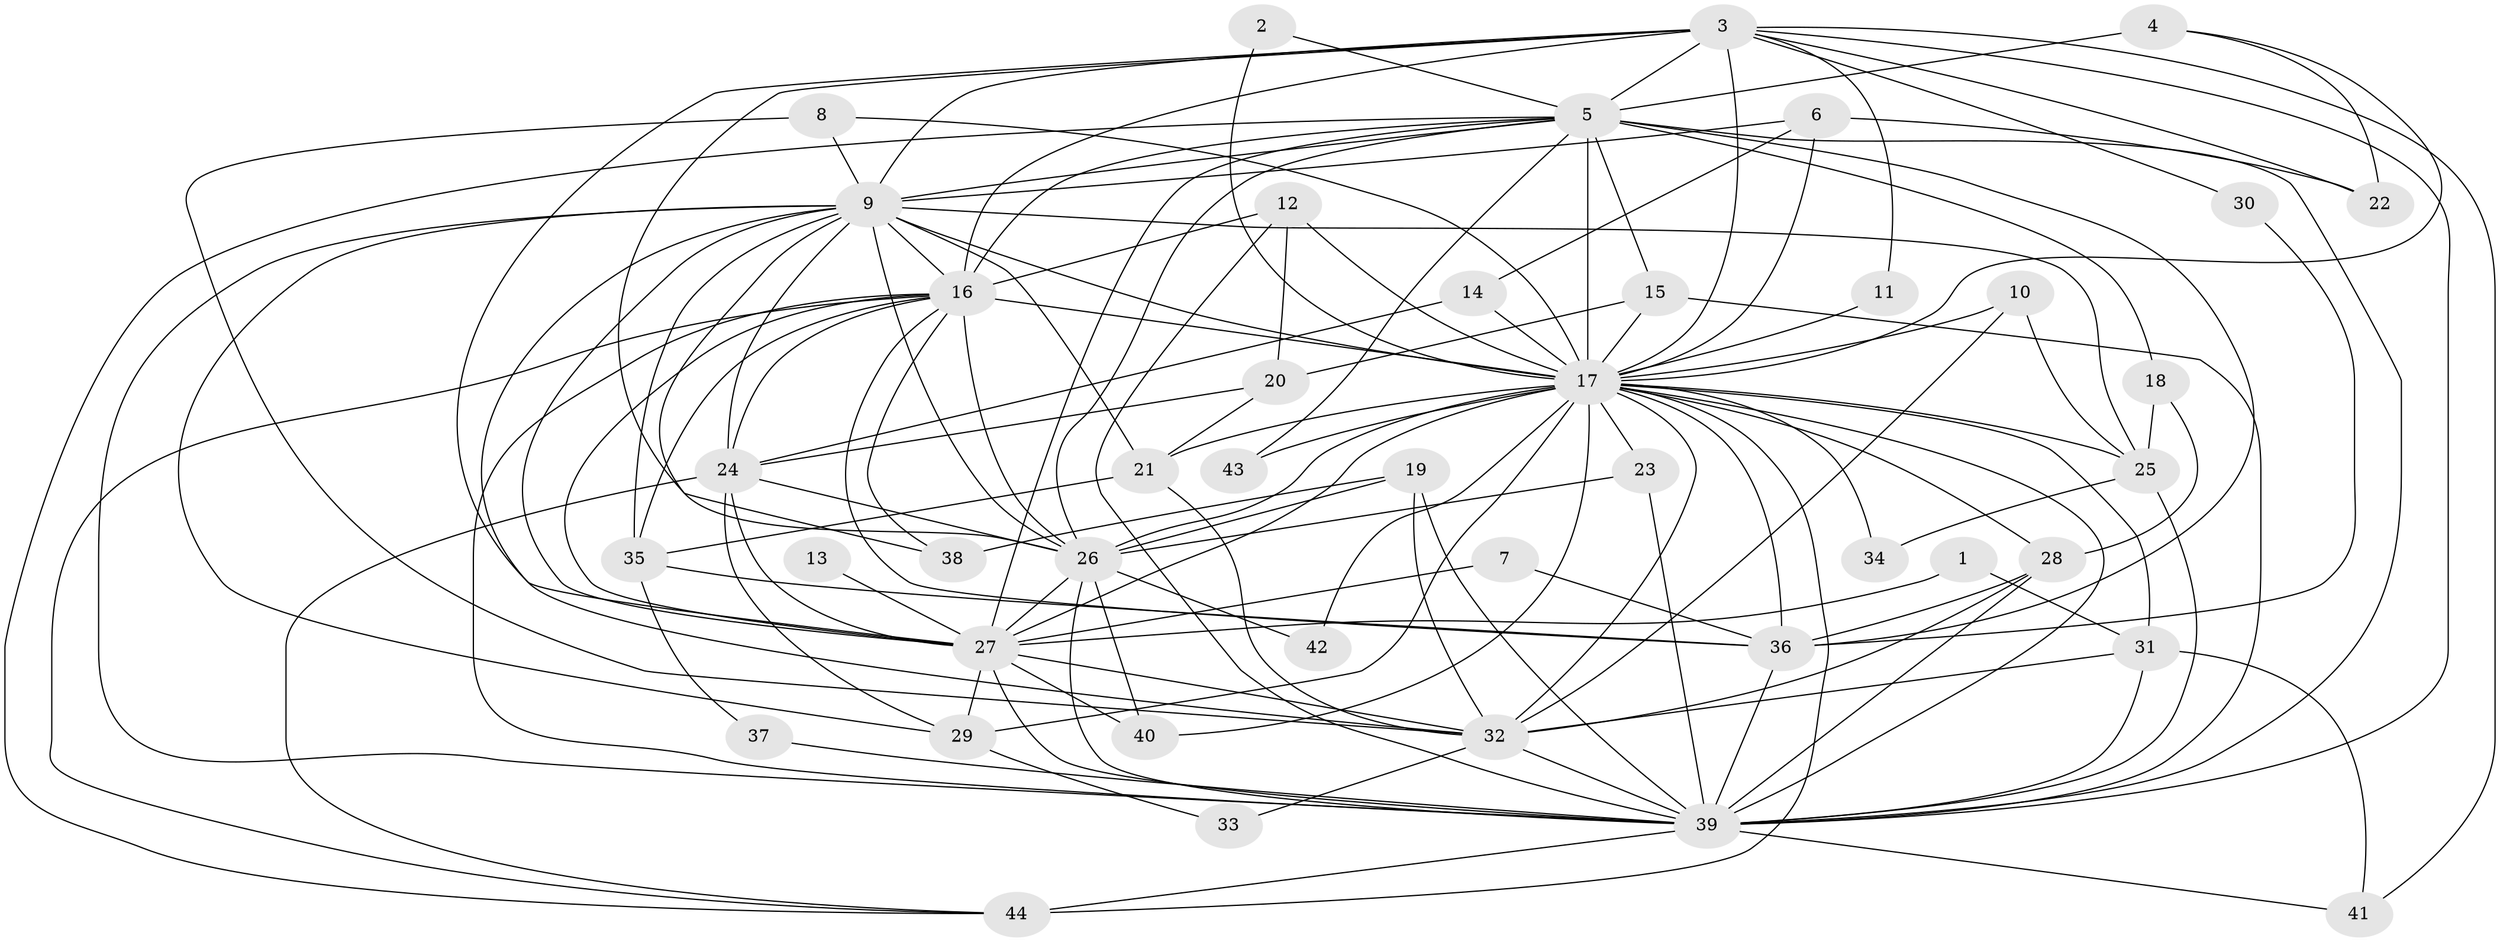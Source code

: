// original degree distribution, {36: 0.009174311926605505, 22: 0.009174311926605505, 16: 0.01834862385321101, 20: 0.009174311926605505, 12: 0.009174311926605505, 17: 0.009174311926605505, 24: 0.009174311926605505, 21: 0.009174311926605505, 19: 0.009174311926605505, 5: 0.07339449541284404, 8: 0.009174311926605505, 13: 0.009174311926605505, 6: 0.009174311926605505, 4: 0.08256880733944955, 2: 0.5596330275229358, 3: 0.1559633027522936, 7: 0.009174311926605505}
// Generated by graph-tools (version 1.1) at 2025/36/03/04/25 23:36:16]
// undirected, 44 vertices, 131 edges
graph export_dot {
  node [color=gray90,style=filled];
  1;
  2;
  3;
  4;
  5;
  6;
  7;
  8;
  9;
  10;
  11;
  12;
  13;
  14;
  15;
  16;
  17;
  18;
  19;
  20;
  21;
  22;
  23;
  24;
  25;
  26;
  27;
  28;
  29;
  30;
  31;
  32;
  33;
  34;
  35;
  36;
  37;
  38;
  39;
  40;
  41;
  42;
  43;
  44;
  1 -- 27 [weight=1.0];
  1 -- 31 [weight=1.0];
  2 -- 5 [weight=1.0];
  2 -- 17 [weight=1.0];
  3 -- 5 [weight=1.0];
  3 -- 9 [weight=2.0];
  3 -- 11 [weight=1.0];
  3 -- 16 [weight=2.0];
  3 -- 17 [weight=4.0];
  3 -- 22 [weight=1.0];
  3 -- 26 [weight=1.0];
  3 -- 27 [weight=2.0];
  3 -- 30 [weight=1.0];
  3 -- 39 [weight=1.0];
  3 -- 41 [weight=1.0];
  4 -- 5 [weight=2.0];
  4 -- 17 [weight=1.0];
  4 -- 22 [weight=1.0];
  5 -- 9 [weight=1.0];
  5 -- 15 [weight=1.0];
  5 -- 16 [weight=3.0];
  5 -- 17 [weight=4.0];
  5 -- 18 [weight=1.0];
  5 -- 26 [weight=2.0];
  5 -- 27 [weight=1.0];
  5 -- 36 [weight=1.0];
  5 -- 39 [weight=1.0];
  5 -- 43 [weight=1.0];
  5 -- 44 [weight=1.0];
  6 -- 9 [weight=1.0];
  6 -- 14 [weight=1.0];
  6 -- 17 [weight=2.0];
  6 -- 22 [weight=1.0];
  7 -- 27 [weight=1.0];
  7 -- 36 [weight=1.0];
  8 -- 9 [weight=1.0];
  8 -- 17 [weight=1.0];
  8 -- 32 [weight=1.0];
  9 -- 16 [weight=3.0];
  9 -- 17 [weight=3.0];
  9 -- 21 [weight=1.0];
  9 -- 24 [weight=1.0];
  9 -- 25 [weight=2.0];
  9 -- 26 [weight=1.0];
  9 -- 27 [weight=2.0];
  9 -- 29 [weight=1.0];
  9 -- 32 [weight=1.0];
  9 -- 35 [weight=1.0];
  9 -- 38 [weight=1.0];
  9 -- 39 [weight=2.0];
  10 -- 17 [weight=1.0];
  10 -- 25 [weight=1.0];
  10 -- 32 [weight=1.0];
  11 -- 17 [weight=2.0];
  12 -- 16 [weight=1.0];
  12 -- 17 [weight=1.0];
  12 -- 20 [weight=1.0];
  12 -- 39 [weight=1.0];
  13 -- 27 [weight=1.0];
  14 -- 17 [weight=1.0];
  14 -- 24 [weight=1.0];
  15 -- 17 [weight=1.0];
  15 -- 20 [weight=1.0];
  15 -- 39 [weight=1.0];
  16 -- 17 [weight=5.0];
  16 -- 24 [weight=1.0];
  16 -- 26 [weight=3.0];
  16 -- 27 [weight=2.0];
  16 -- 35 [weight=1.0];
  16 -- 36 [weight=1.0];
  16 -- 38 [weight=1.0];
  16 -- 39 [weight=2.0];
  16 -- 44 [weight=1.0];
  17 -- 21 [weight=1.0];
  17 -- 23 [weight=2.0];
  17 -- 25 [weight=1.0];
  17 -- 26 [weight=3.0];
  17 -- 27 [weight=2.0];
  17 -- 28 [weight=1.0];
  17 -- 29 [weight=1.0];
  17 -- 31 [weight=1.0];
  17 -- 32 [weight=1.0];
  17 -- 34 [weight=1.0];
  17 -- 36 [weight=1.0];
  17 -- 39 [weight=3.0];
  17 -- 40 [weight=2.0];
  17 -- 42 [weight=2.0];
  17 -- 43 [weight=1.0];
  17 -- 44 [weight=2.0];
  18 -- 25 [weight=1.0];
  18 -- 28 [weight=1.0];
  19 -- 26 [weight=1.0];
  19 -- 32 [weight=1.0];
  19 -- 38 [weight=2.0];
  19 -- 39 [weight=1.0];
  20 -- 21 [weight=1.0];
  20 -- 24 [weight=1.0];
  21 -- 32 [weight=1.0];
  21 -- 35 [weight=1.0];
  23 -- 26 [weight=1.0];
  23 -- 39 [weight=1.0];
  24 -- 26 [weight=1.0];
  24 -- 27 [weight=1.0];
  24 -- 29 [weight=1.0];
  24 -- 44 [weight=1.0];
  25 -- 34 [weight=1.0];
  25 -- 39 [weight=1.0];
  26 -- 27 [weight=1.0];
  26 -- 39 [weight=1.0];
  26 -- 40 [weight=1.0];
  26 -- 42 [weight=2.0];
  27 -- 29 [weight=1.0];
  27 -- 32 [weight=1.0];
  27 -- 39 [weight=1.0];
  27 -- 40 [weight=1.0];
  28 -- 32 [weight=1.0];
  28 -- 36 [weight=1.0];
  28 -- 39 [weight=1.0];
  29 -- 33 [weight=1.0];
  30 -- 36 [weight=1.0];
  31 -- 32 [weight=2.0];
  31 -- 39 [weight=1.0];
  31 -- 41 [weight=1.0];
  32 -- 33 [weight=1.0];
  32 -- 39 [weight=1.0];
  35 -- 36 [weight=1.0];
  35 -- 37 [weight=1.0];
  36 -- 39 [weight=2.0];
  37 -- 39 [weight=1.0];
  39 -- 41 [weight=1.0];
  39 -- 44 [weight=1.0];
}
